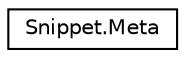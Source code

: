 digraph "Graphical Class Hierarchy"
{
 // LATEX_PDF_SIZE
  edge [fontname="Helvetica",fontsize="10",labelfontname="Helvetica",labelfontsize="10"];
  node [fontname="Helvetica",fontsize="10",shape=record];
  rankdir="LR";
  Node0 [label="Snippet.Meta",height=0.2,width=0.4,color="black", fillcolor="white", style="filled",URL="$classusers_1_1models_1_1Snippet_1_1Meta.html",tooltip=" "];
}
